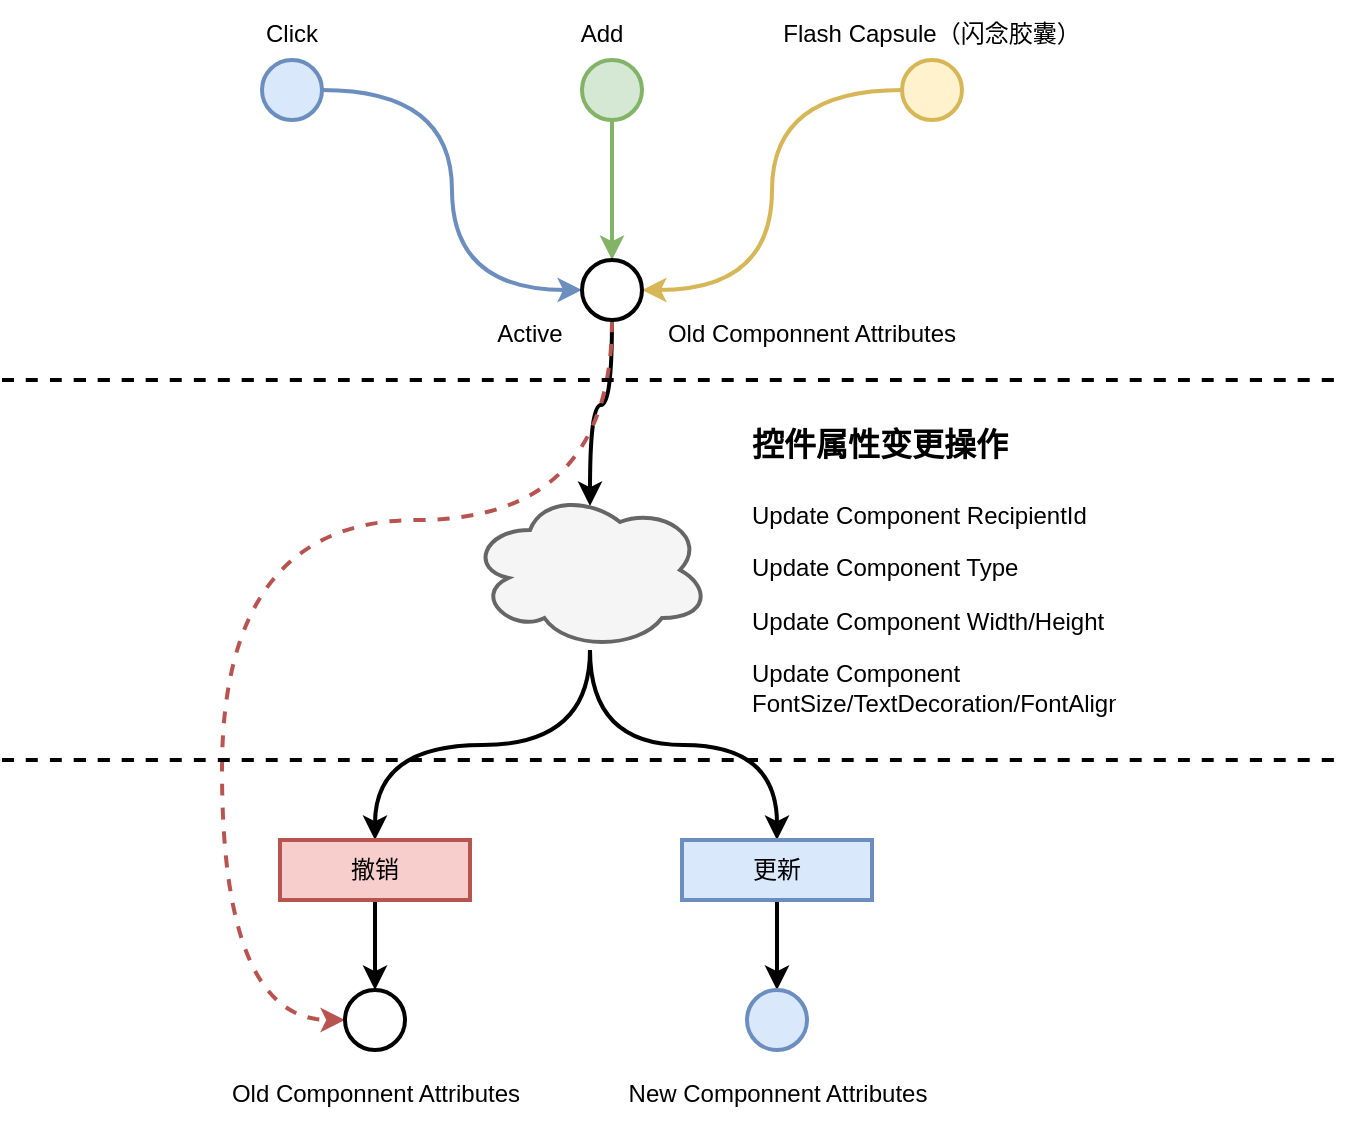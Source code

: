 <mxfile version="15.5.8" type="github">
  <diagram id="Y-wK2R0T7eLiNjNqOuau" name="Page-1">
    <mxGraphModel dx="946" dy="510" grid="1" gridSize="10" guides="1" tooltips="1" connect="1" arrows="1" fold="1" page="1" pageScale="1" pageWidth="827" pageHeight="1169" math="0" shadow="0">
      <root>
        <mxCell id="0" />
        <mxCell id="1" parent="0" />
        <mxCell id="rxr6gGZ8pc-mimZAHE2h-7" style="edgeStyle=orthogonalEdgeStyle;curved=1;rounded=0;orthogonalLoop=1;jettySize=auto;html=1;entryX=0;entryY=0.5;entryDx=0;entryDy=0;strokeWidth=2;fillColor=#dae8fc;strokeColor=#6c8ebf;" edge="1" parent="1" source="rxr6gGZ8pc-mimZAHE2h-1" target="rxr6gGZ8pc-mimZAHE2h-5">
          <mxGeometry relative="1" as="geometry" />
        </mxCell>
        <mxCell id="rxr6gGZ8pc-mimZAHE2h-1" value="" style="ellipse;whiteSpace=wrap;html=1;aspect=fixed;fillColor=#dae8fc;strokeColor=#6c8ebf;strokeWidth=2;" vertex="1" parent="1">
          <mxGeometry x="190" y="120" width="30" height="30" as="geometry" />
        </mxCell>
        <mxCell id="rxr6gGZ8pc-mimZAHE2h-8" style="edgeStyle=orthogonalEdgeStyle;curved=1;rounded=0;orthogonalLoop=1;jettySize=auto;html=1;entryX=0.5;entryY=0;entryDx=0;entryDy=0;strokeWidth=2;fillColor=#d5e8d4;strokeColor=#82b366;" edge="1" parent="1" source="rxr6gGZ8pc-mimZAHE2h-2" target="rxr6gGZ8pc-mimZAHE2h-5">
          <mxGeometry relative="1" as="geometry" />
        </mxCell>
        <mxCell id="rxr6gGZ8pc-mimZAHE2h-2" value="" style="ellipse;whiteSpace=wrap;html=1;aspect=fixed;fillColor=#d5e8d4;strokeColor=#82b366;strokeWidth=2;" vertex="1" parent="1">
          <mxGeometry x="350" y="120" width="30" height="30" as="geometry" />
        </mxCell>
        <mxCell id="rxr6gGZ8pc-mimZAHE2h-10" style="edgeStyle=orthogonalEdgeStyle;curved=1;rounded=0;orthogonalLoop=1;jettySize=auto;html=1;entryX=1;entryY=0.5;entryDx=0;entryDy=0;strokeWidth=2;fillColor=#fff2cc;strokeColor=#d6b656;" edge="1" parent="1" source="rxr6gGZ8pc-mimZAHE2h-4" target="rxr6gGZ8pc-mimZAHE2h-5">
          <mxGeometry relative="1" as="geometry" />
        </mxCell>
        <mxCell id="rxr6gGZ8pc-mimZAHE2h-4" value="" style="ellipse;whiteSpace=wrap;html=1;aspect=fixed;fillColor=#fff2cc;strokeColor=#d6b656;strokeWidth=2;" vertex="1" parent="1">
          <mxGeometry x="510" y="120" width="30" height="30" as="geometry" />
        </mxCell>
        <mxCell id="rxr6gGZ8pc-mimZAHE2h-16" style="edgeStyle=orthogonalEdgeStyle;curved=1;rounded=0;orthogonalLoop=1;jettySize=auto;html=1;exitX=0.5;exitY=1;exitDx=0;exitDy=0;entryX=0.5;entryY=0.1;entryDx=0;entryDy=0;entryPerimeter=0;fontSize=16;strokeWidth=2;" edge="1" parent="1" source="rxr6gGZ8pc-mimZAHE2h-5" target="rxr6gGZ8pc-mimZAHE2h-14">
          <mxGeometry relative="1" as="geometry" />
        </mxCell>
        <mxCell id="rxr6gGZ8pc-mimZAHE2h-26" style="edgeStyle=orthogonalEdgeStyle;curved=1;rounded=0;orthogonalLoop=1;jettySize=auto;html=1;fontSize=12;strokeWidth=2;dashed=1;fillColor=#f8cecc;strokeColor=#b85450;entryX=0;entryY=0.5;entryDx=0;entryDy=0;" edge="1" parent="1" source="rxr6gGZ8pc-mimZAHE2h-5" target="rxr6gGZ8pc-mimZAHE2h-29">
          <mxGeometry relative="1" as="geometry">
            <Array as="points">
              <mxPoint x="365" y="350" />
              <mxPoint x="170" y="350" />
              <mxPoint x="170" y="600" />
            </Array>
          </mxGeometry>
        </mxCell>
        <mxCell id="rxr6gGZ8pc-mimZAHE2h-5" value="" style="ellipse;whiteSpace=wrap;html=1;aspect=fixed;strokeWidth=2;" vertex="1" parent="1">
          <mxGeometry x="350" y="220" width="30" height="30" as="geometry" />
        </mxCell>
        <mxCell id="rxr6gGZ8pc-mimZAHE2h-12" value="" style="endArrow=none;dashed=1;html=1;rounded=0;strokeWidth=2;curved=1;" edge="1" parent="1">
          <mxGeometry width="50" height="50" relative="1" as="geometry">
            <mxPoint x="60" y="280" as="sourcePoint" />
            <mxPoint x="730" y="280" as="targetPoint" />
          </mxGeometry>
        </mxCell>
        <mxCell id="rxr6gGZ8pc-mimZAHE2h-27" style="edgeStyle=orthogonalEdgeStyle;curved=1;rounded=0;orthogonalLoop=1;jettySize=auto;html=1;entryX=0.5;entryY=0;entryDx=0;entryDy=0;fontSize=12;strokeWidth=2;" edge="1" parent="1" source="rxr6gGZ8pc-mimZAHE2h-14" target="rxr6gGZ8pc-mimZAHE2h-24">
          <mxGeometry relative="1" as="geometry" />
        </mxCell>
        <mxCell id="rxr6gGZ8pc-mimZAHE2h-28" style="edgeStyle=orthogonalEdgeStyle;curved=1;rounded=0;orthogonalLoop=1;jettySize=auto;html=1;entryX=0.5;entryY=0;entryDx=0;entryDy=0;fontSize=12;strokeWidth=2;" edge="1" parent="1" source="rxr6gGZ8pc-mimZAHE2h-14" target="rxr6gGZ8pc-mimZAHE2h-25">
          <mxGeometry relative="1" as="geometry" />
        </mxCell>
        <mxCell id="rxr6gGZ8pc-mimZAHE2h-14" value="" style="ellipse;shape=cloud;whiteSpace=wrap;html=1;strokeWidth=2;fillColor=#f5f5f5;strokeColor=#666666;fontColor=#333333;" vertex="1" parent="1">
          <mxGeometry x="294" y="335" width="120" height="80" as="geometry" />
        </mxCell>
        <mxCell id="rxr6gGZ8pc-mimZAHE2h-15" value="&lt;h1&gt;&lt;font style=&quot;font-size: 16px&quot;&gt;控件属性变更操作&lt;/font&gt;&lt;/h1&gt;&lt;p&gt;Update Component RecipientId&lt;/p&gt;&lt;p&gt;Update Component Type&lt;/p&gt;&lt;p&gt;Update Component Width/Height&lt;/p&gt;&lt;p&gt;Update Component FontSize/TextDecoration/FontAlign&lt;/p&gt;" style="text;html=1;strokeColor=none;fillColor=none;spacing=5;spacingTop=-20;whiteSpace=wrap;overflow=hidden;rounded=0;" vertex="1" parent="1">
          <mxGeometry x="430" y="290" width="190" height="170" as="geometry" />
        </mxCell>
        <mxCell id="rxr6gGZ8pc-mimZAHE2h-17" value="" style="endArrow=none;dashed=1;html=1;rounded=0;strokeWidth=2;curved=1;" edge="1" parent="1">
          <mxGeometry width="50" height="50" relative="1" as="geometry">
            <mxPoint x="60" y="470" as="sourcePoint" />
            <mxPoint x="730" y="470" as="targetPoint" />
          </mxGeometry>
        </mxCell>
        <mxCell id="rxr6gGZ8pc-mimZAHE2h-18" value="&lt;span style=&quot;font-size: 12px&quot;&gt;Click&lt;/span&gt;" style="text;html=1;strokeColor=none;fillColor=none;align=center;verticalAlign=middle;whiteSpace=wrap;rounded=0;fontSize=16;" vertex="1" parent="1">
          <mxGeometry x="175" y="90" width="60" height="30" as="geometry" />
        </mxCell>
        <mxCell id="rxr6gGZ8pc-mimZAHE2h-19" value="&lt;span style=&quot;font-size: 12px&quot;&gt;Add&lt;/span&gt;" style="text;html=1;strokeColor=none;fillColor=none;align=center;verticalAlign=middle;whiteSpace=wrap;rounded=0;fontSize=16;" vertex="1" parent="1">
          <mxGeometry x="330" y="90" width="60" height="30" as="geometry" />
        </mxCell>
        <mxCell id="rxr6gGZ8pc-mimZAHE2h-20" value="&lt;span style=&quot;font-size: 12px&quot;&gt;Flash Capsule（闪念胶囊）&lt;/span&gt;" style="text;html=1;strokeColor=none;fillColor=none;align=center;verticalAlign=middle;whiteSpace=wrap;rounded=0;fontSize=16;" vertex="1" parent="1">
          <mxGeometry x="440" y="90" width="170" height="30" as="geometry" />
        </mxCell>
        <mxCell id="rxr6gGZ8pc-mimZAHE2h-22" value="&lt;span style=&quot;font-size: 12px&quot;&gt;Old Componnent Attributes&lt;/span&gt;" style="text;html=1;strokeColor=none;fillColor=none;align=center;verticalAlign=middle;whiteSpace=wrap;rounded=0;fontSize=16;" vertex="1" parent="1">
          <mxGeometry x="370" y="240" width="190" height="30" as="geometry" />
        </mxCell>
        <mxCell id="rxr6gGZ8pc-mimZAHE2h-32" style="edgeStyle=orthogonalEdgeStyle;curved=1;rounded=0;orthogonalLoop=1;jettySize=auto;html=1;entryX=0.5;entryY=0;entryDx=0;entryDy=0;fontSize=12;strokeWidth=2;" edge="1" parent="1" source="rxr6gGZ8pc-mimZAHE2h-24" target="rxr6gGZ8pc-mimZAHE2h-29">
          <mxGeometry relative="1" as="geometry" />
        </mxCell>
        <mxCell id="rxr6gGZ8pc-mimZAHE2h-24" value="撤销" style="rounded=0;whiteSpace=wrap;html=1;fontSize=12;strokeWidth=2;fillColor=#f8cecc;strokeColor=#b85450;" vertex="1" parent="1">
          <mxGeometry x="199" y="510" width="95" height="30" as="geometry" />
        </mxCell>
        <mxCell id="rxr6gGZ8pc-mimZAHE2h-35" style="edgeStyle=orthogonalEdgeStyle;curved=1;rounded=0;orthogonalLoop=1;jettySize=auto;html=1;entryX=0.5;entryY=0;entryDx=0;entryDy=0;fontSize=12;strokeWidth=2;" edge="1" parent="1" source="rxr6gGZ8pc-mimZAHE2h-25" target="rxr6gGZ8pc-mimZAHE2h-34">
          <mxGeometry relative="1" as="geometry" />
        </mxCell>
        <mxCell id="rxr6gGZ8pc-mimZAHE2h-25" value="更新" style="rounded=0;whiteSpace=wrap;html=1;fontSize=12;strokeWidth=2;fillColor=#dae8fc;strokeColor=#6c8ebf;" vertex="1" parent="1">
          <mxGeometry x="400" y="510" width="95" height="30" as="geometry" />
        </mxCell>
        <mxCell id="rxr6gGZ8pc-mimZAHE2h-29" value="" style="ellipse;whiteSpace=wrap;html=1;aspect=fixed;strokeWidth=2;" vertex="1" parent="1">
          <mxGeometry x="231.5" y="585" width="30" height="30" as="geometry" />
        </mxCell>
        <mxCell id="rxr6gGZ8pc-mimZAHE2h-33" value="&lt;span style=&quot;font-size: 12px&quot;&gt;Old Componnent Attributes&lt;/span&gt;" style="text;html=1;strokeColor=none;fillColor=none;align=center;verticalAlign=middle;whiteSpace=wrap;rounded=0;fontSize=16;" vertex="1" parent="1">
          <mxGeometry x="151.5" y="620" width="190" height="30" as="geometry" />
        </mxCell>
        <mxCell id="rxr6gGZ8pc-mimZAHE2h-34" value="" style="ellipse;whiteSpace=wrap;html=1;aspect=fixed;fillColor=#dae8fc;strokeColor=#6c8ebf;strokeWidth=2;" vertex="1" parent="1">
          <mxGeometry x="432.5" y="585" width="30" height="30" as="geometry" />
        </mxCell>
        <mxCell id="rxr6gGZ8pc-mimZAHE2h-36" value="&lt;span style=&quot;font-size: 12px&quot;&gt;New Componnent Attributes&lt;/span&gt;" style="text;html=1;strokeColor=none;fillColor=none;align=center;verticalAlign=middle;whiteSpace=wrap;rounded=0;fontSize=16;" vertex="1" parent="1">
          <mxGeometry x="352.5" y="620" width="190" height="30" as="geometry" />
        </mxCell>
        <mxCell id="rxr6gGZ8pc-mimZAHE2h-37" value="&lt;span style=&quot;font-size: 12px&quot;&gt;Active&lt;/span&gt;" style="text;html=1;strokeColor=none;fillColor=none;align=center;verticalAlign=middle;whiteSpace=wrap;rounded=0;fontSize=16;" vertex="1" parent="1">
          <mxGeometry x="294" y="240" width="60" height="30" as="geometry" />
        </mxCell>
      </root>
    </mxGraphModel>
  </diagram>
</mxfile>
